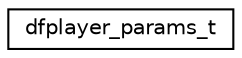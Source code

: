 digraph "Graphical Class Hierarchy"
{
 // LATEX_PDF_SIZE
  edge [fontname="Helvetica",fontsize="10",labelfontname="Helvetica",labelfontsize="10"];
  node [fontname="Helvetica",fontsize="10",shape=record];
  rankdir="LR";
  Node0 [label="dfplayer_params_t",height=0.2,width=0.4,color="black", fillcolor="white", style="filled",URL="$structdfplayer__params__t.html",tooltip="Initialization parameters of a DFPlayer Mini device descriptor."];
}
